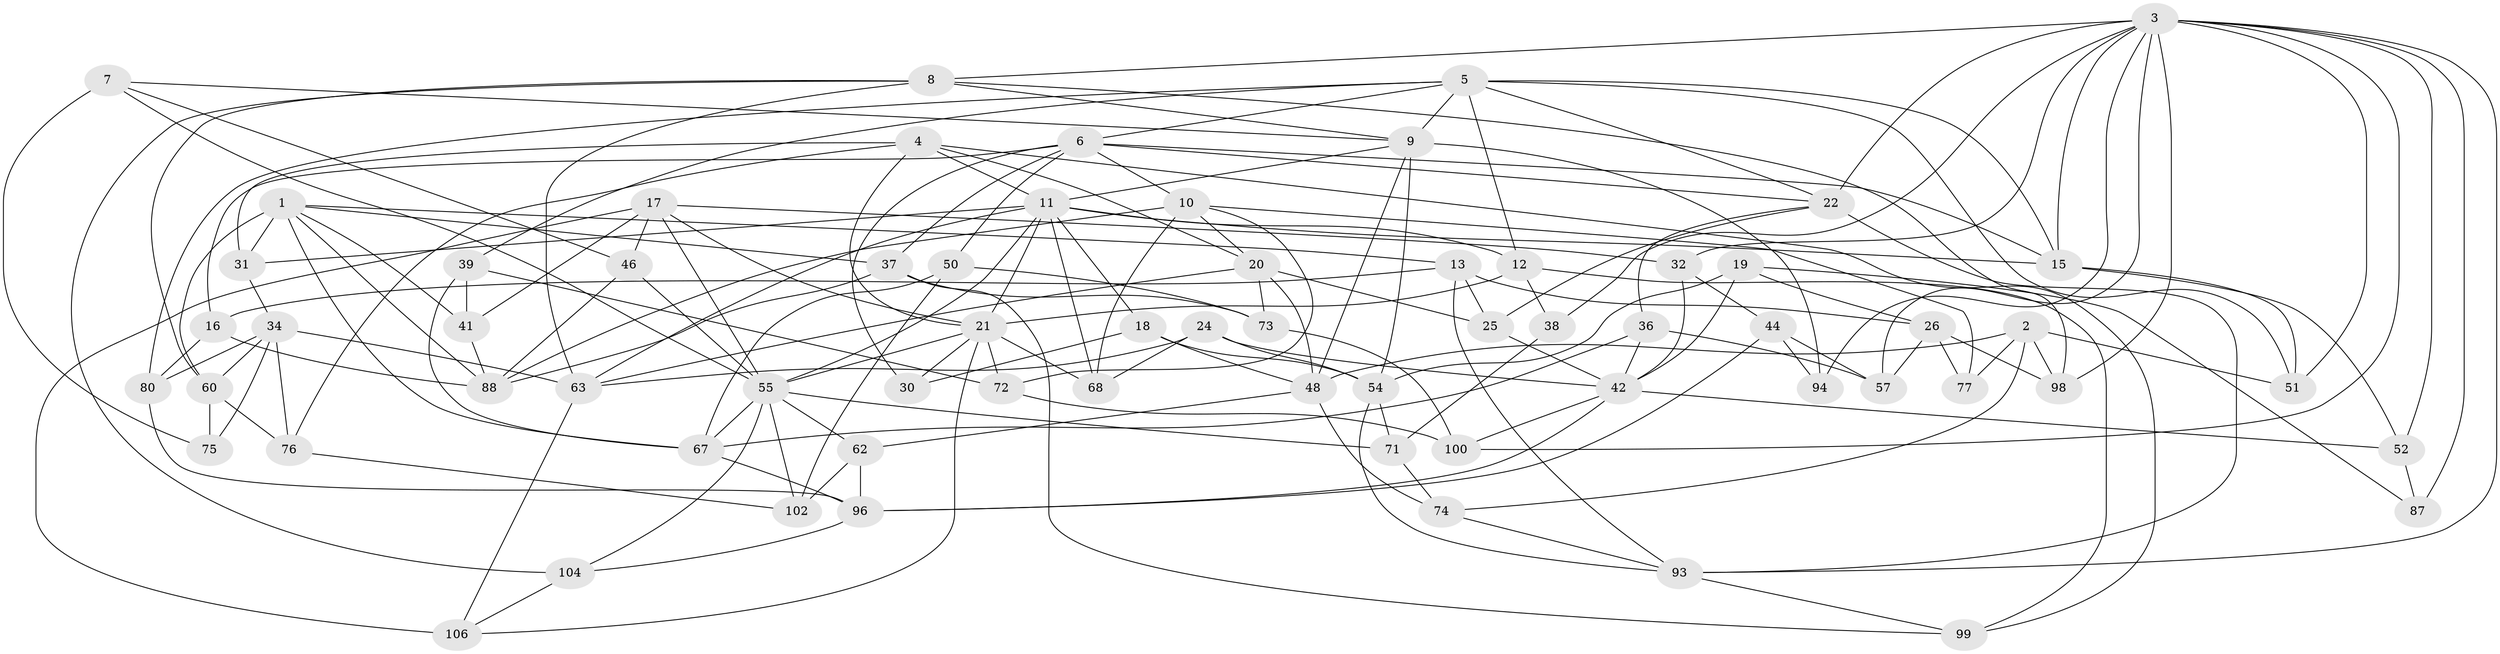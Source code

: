 // original degree distribution, {4: 1.0}
// Generated by graph-tools (version 1.1) at 2025/20/03/04/25 18:20:27]
// undirected, 67 vertices, 171 edges
graph export_dot {
graph [start="1"]
  node [color=gray90,style=filled];
  1 [super="+86"];
  2 [super="+14"];
  3 [super="+91+112+29"];
  4 [super="+78"];
  5 [super="+82+28"];
  6 [super="+47"];
  7;
  8 [super="+58"];
  9 [super="+108+40"];
  10 [super="+95"];
  11 [super="+56"];
  12 [super="+27"];
  13 [super="+66"];
  15 [super="+23"];
  16;
  17 [super="+35"];
  18;
  19;
  20 [super="+49"];
  21 [super="+33+61"];
  22 [super="+83"];
  24;
  25;
  26 [super="+111"];
  30;
  31;
  32;
  34 [super="+84"];
  36;
  37 [super="+43"];
  38;
  39;
  41;
  42 [super="+45+53"];
  44;
  46;
  48 [super="+110"];
  50;
  51;
  52;
  54 [super="+59"];
  55 [super="+69+65"];
  57;
  60 [super="+90"];
  62;
  63 [super="+81"];
  67 [super="+103"];
  68;
  71;
  72;
  73;
  74;
  75;
  76;
  77;
  80;
  87;
  88 [super="+109"];
  93 [super="+107"];
  94;
  96 [super="+97"];
  98;
  99;
  100;
  102;
  104;
  106;
  1 -- 31;
  1 -- 60;
  1 -- 37 [weight=2];
  1 -- 88;
  1 -- 41;
  1 -- 13;
  1 -- 67;
  2 -- 51;
  2 -- 77 [weight=2];
  2 -- 48;
  2 -- 74;
  2 -- 98;
  3 -- 32;
  3 -- 51;
  3 -- 94;
  3 -- 15;
  3 -- 52;
  3 -- 22;
  3 -- 87 [weight=2];
  3 -- 98;
  3 -- 100;
  3 -- 38;
  3 -- 8;
  3 -- 57;
  3 -- 93;
  4 -- 20;
  4 -- 76;
  4 -- 99;
  4 -- 31;
  4 -- 21;
  4 -- 11;
  5 -- 12;
  5 -- 80;
  5 -- 51;
  5 -- 9;
  5 -- 39;
  5 -- 15;
  5 -- 6;
  5 -- 22;
  6 -- 50;
  6 -- 10;
  6 -- 16;
  6 -- 37;
  6 -- 30;
  6 -- 22;
  6 -- 15;
  7 -- 75;
  7 -- 46;
  7 -- 9;
  7 -- 55;
  8 -- 98;
  8 -- 9;
  8 -- 104;
  8 -- 60;
  8 -- 63;
  9 -- 94 [weight=2];
  9 -- 48;
  9 -- 54;
  9 -- 11;
  10 -- 72;
  10 -- 68;
  10 -- 88;
  10 -- 77;
  10 -- 20;
  11 -- 68;
  11 -- 55;
  11 -- 18;
  11 -- 21;
  11 -- 63;
  11 -- 31;
  11 -- 15;
  11 -- 12;
  12 -- 38 [weight=2];
  12 -- 21;
  12 -- 99;
  13 -- 16;
  13 -- 25;
  13 -- 26 [weight=2];
  13 -- 93;
  15 -- 51;
  15 -- 52;
  16 -- 88;
  16 -- 80;
  17 -- 32;
  17 -- 46;
  17 -- 106;
  17 -- 21;
  17 -- 41;
  17 -- 55;
  18 -- 30;
  18 -- 48;
  18 -- 54;
  19 -- 42;
  19 -- 87;
  19 -- 54;
  19 -- 26;
  20 -- 48;
  20 -- 25;
  20 -- 73;
  20 -- 63;
  21 -- 30 [weight=2];
  21 -- 68;
  21 -- 55;
  21 -- 72;
  21 -- 106;
  22 -- 36;
  22 -- 25;
  22 -- 93;
  24 -- 42;
  24 -- 68;
  24 -- 54;
  24 -- 63;
  25 -- 42;
  26 -- 57;
  26 -- 98;
  26 -- 77;
  31 -- 34;
  32 -- 44;
  32 -- 42;
  34 -- 75;
  34 -- 60;
  34 -- 80;
  34 -- 76;
  34 -- 63;
  36 -- 57;
  36 -- 42;
  36 -- 67;
  37 -- 73;
  37 -- 99;
  37 -- 88;
  38 -- 71;
  39 -- 41;
  39 -- 72;
  39 -- 67;
  41 -- 88;
  42 -- 52;
  42 -- 100;
  42 -- 96;
  44 -- 57;
  44 -- 94;
  44 -- 96;
  46 -- 55;
  46 -- 88;
  48 -- 74;
  48 -- 62;
  50 -- 102;
  50 -- 67;
  50 -- 73;
  52 -- 87;
  54 -- 93;
  54 -- 71;
  55 -- 104;
  55 -- 71;
  55 -- 62;
  55 -- 67;
  55 -- 102;
  60 -- 75 [weight=2];
  60 -- 76;
  62 -- 96;
  62 -- 102;
  63 -- 106;
  67 -- 96;
  71 -- 74;
  72 -- 100;
  73 -- 100;
  74 -- 93;
  76 -- 102;
  80 -- 96;
  93 -- 99;
  96 -- 104;
  104 -- 106;
}
